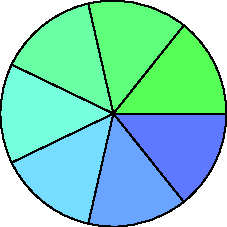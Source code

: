 size(4cm,0);

real n=7, a=360/n;
for (int i = 0; i < n; ++i)
  filldraw((0,0)--arc((0,0),1,i*a,(i+1)*a)--cycle, i/n*blue + (1-i/n)*green + grey);
